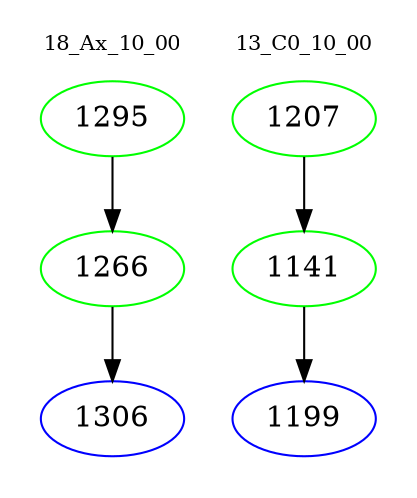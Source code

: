 digraph{
subgraph cluster_0 {
color = white
label = "18_Ax_10_00";
fontsize=10;
T0_1295 [label="1295", color="green"]
T0_1295 -> T0_1266 [color="black"]
T0_1266 [label="1266", color="green"]
T0_1266 -> T0_1306 [color="black"]
T0_1306 [label="1306", color="blue"]
}
subgraph cluster_1 {
color = white
label = "13_C0_10_00";
fontsize=10;
T1_1207 [label="1207", color="green"]
T1_1207 -> T1_1141 [color="black"]
T1_1141 [label="1141", color="green"]
T1_1141 -> T1_1199 [color="black"]
T1_1199 [label="1199", color="blue"]
}
}
